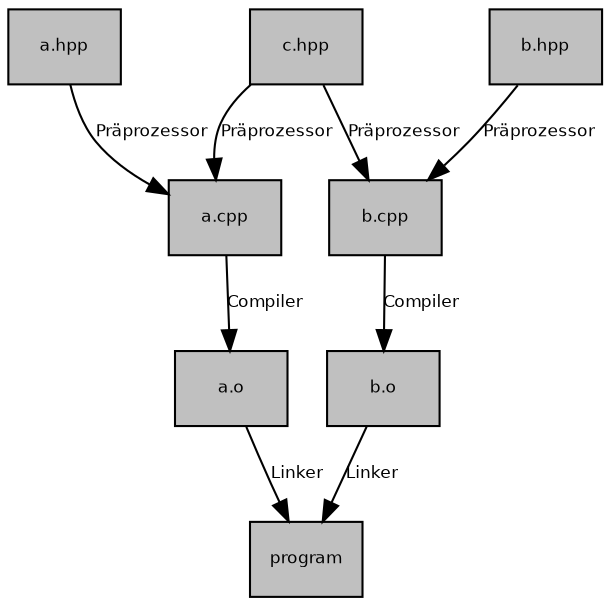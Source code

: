 digraph {
    fontname = "Helvetica"
    fontsize = 8

    node [
        fontname = "Helvetica"
        fontsize = 8
        shape = "record"
        fillcolor = "gray"
        style = "filled"
    ]

    edge [
        fontname = "Helvetica"
        fontsize = 8
        arrowhead = "normal"
    ]

    ah [
        label = "a.hpp"
    ]

    bh [
        label = "b.hpp"
    ]

    ch [
        label = "c.hpp"
    ]

    acpp [
        label = "a.cpp"
    ]

    bcpp [
        label = "b.cpp"
    ]

    ao [
        label = "a.o"
    ]

    bo [
        label = "b.o"
    ]

    aout [
        label = "program"
    ]

    ah -> acpp [
        label = "Präprozessor"
    ]

    bh -> bcpp [
        label = "Präprozessor"
    ]

    ch -> acpp [
        label = "Präprozessor"
    ]

    ch -> bcpp [
        label = "Präprozessor"
    ]

    acpp -> ao [
        label = "Compiler"
    ]

    bcpp -> bo [
        label = "Compiler"
    ]

    ao -> aout [
        label = "Linker"
    ]

    bo -> aout [
        label = "Linker"
    ]
    
}
